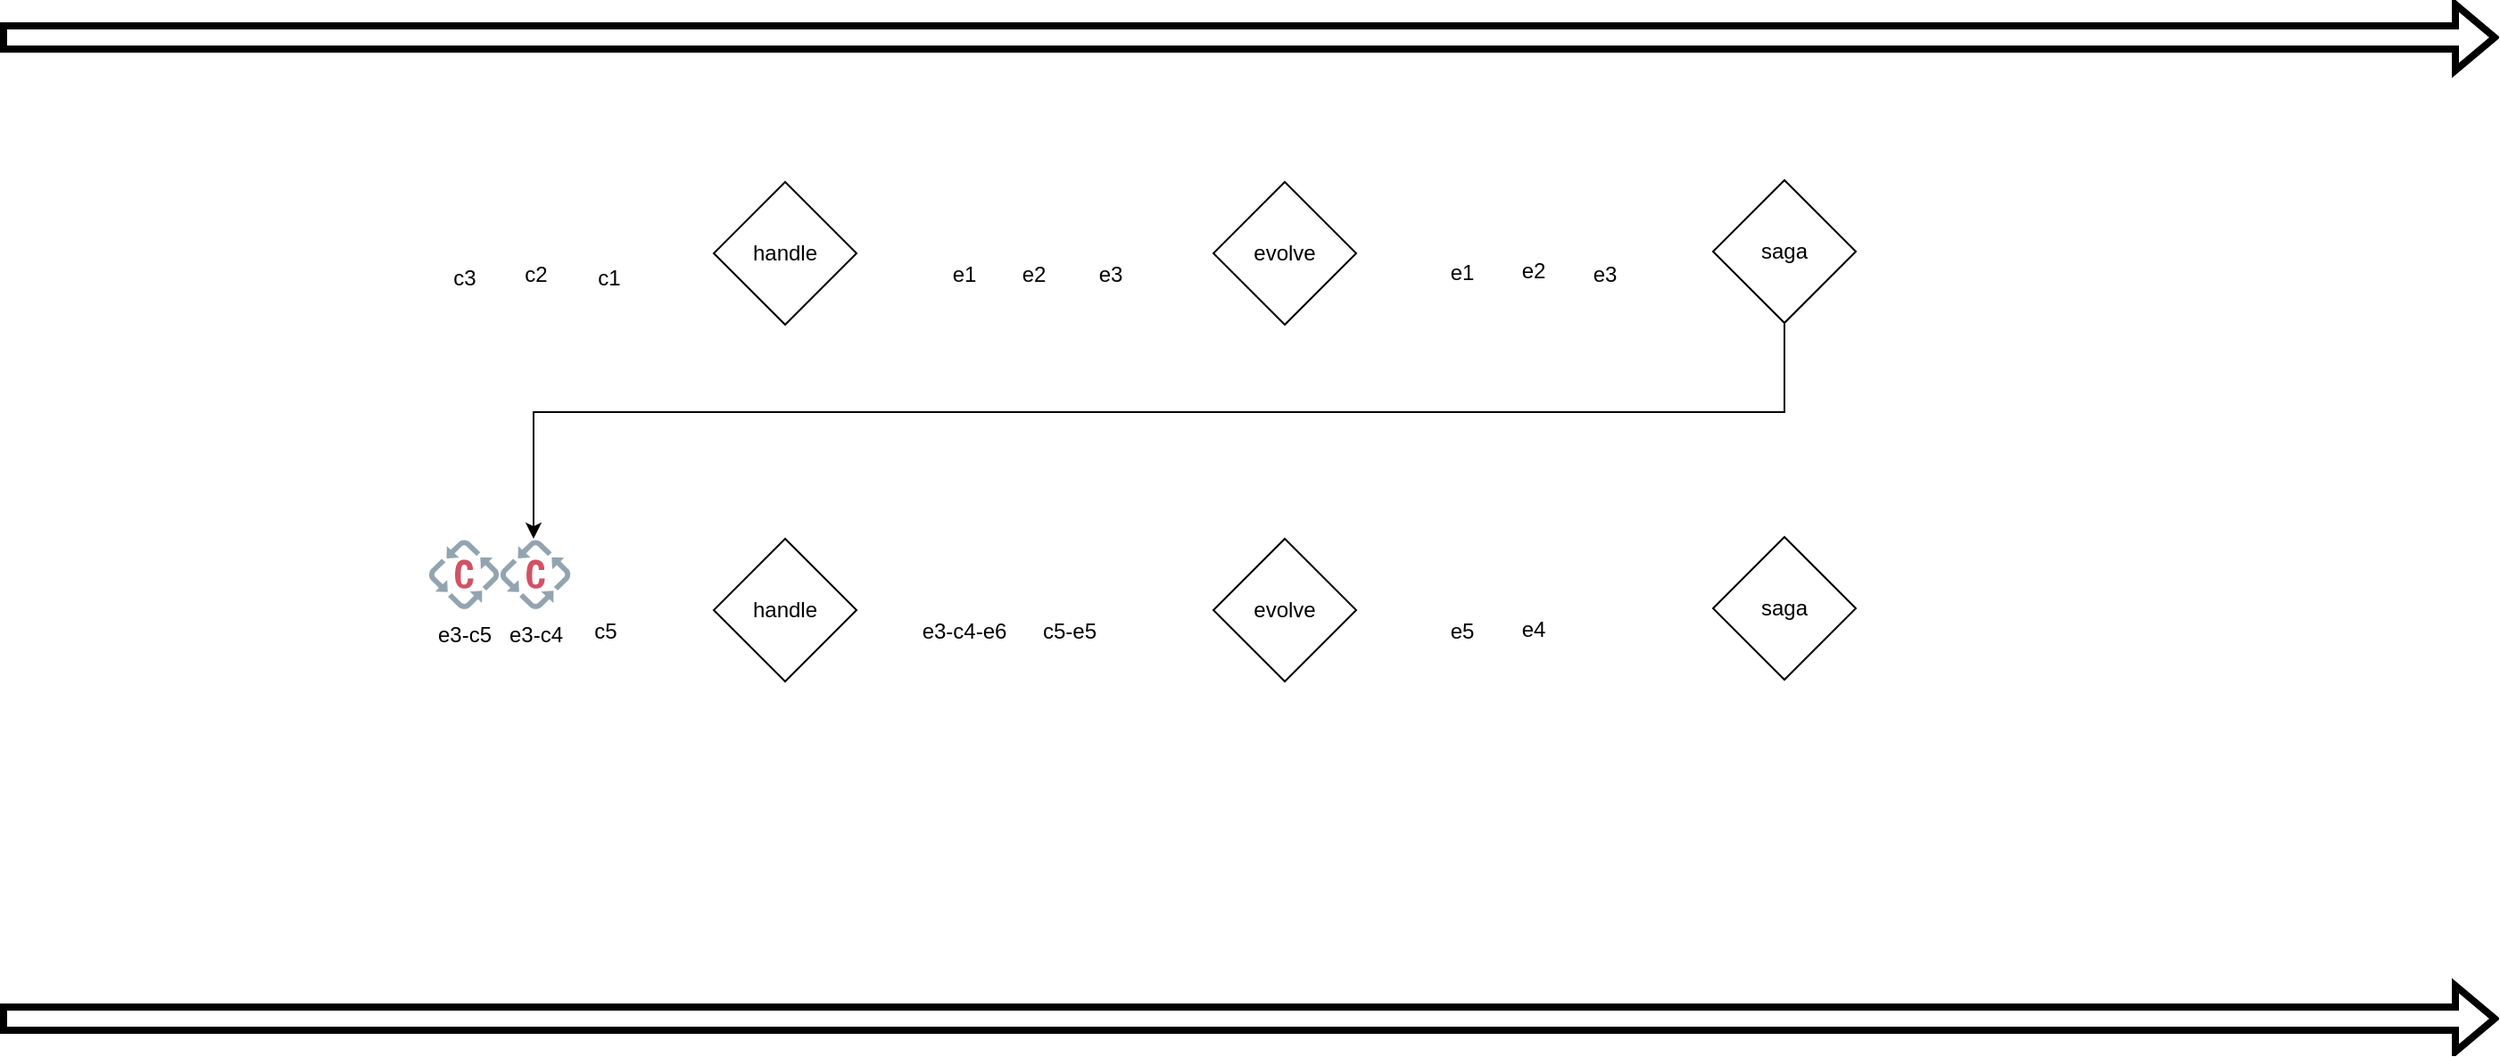 <mxfile version="21.6.6" type="device">
  <diagram name="Page-1" id="GlffNfZ_50gW5lbreJJJ">
    <mxGraphModel dx="2922" dy="1108" grid="1" gridSize="10" guides="1" tooltips="1" connect="1" arrows="1" fold="1" page="1" pageScale="1" pageWidth="850" pageHeight="1100" math="0" shadow="0">
      <root>
        <mxCell id="0" />
        <mxCell id="1" parent="0" />
        <mxCell id="blUaHBLHkiguSHWqvS0H-9" value="e3" style="shape=image;html=1;verticalAlign=top;verticalLabelPosition=bottom;labelBackgroundColor=#ffffff;imageAspect=0;aspect=fixed;image=https://cdn1.iconfinder.com/data/icons/material-core/20/event-128.png" parent="1" vertex="1">
          <mxGeometry x="523" y="281" width="38" height="38" as="geometry" />
        </mxCell>
        <mxCell id="blUaHBLHkiguSHWqvS0H-10" value="e2" style="shape=image;html=1;verticalAlign=top;verticalLabelPosition=bottom;labelBackgroundColor=#ffffff;imageAspect=0;aspect=fixed;image=https://cdn1.iconfinder.com/data/icons/material-core/20/event-128.png" parent="1" vertex="1">
          <mxGeometry x="480" y="281" width="38" height="38" as="geometry" />
        </mxCell>
        <mxCell id="blUaHBLHkiguSHWqvS0H-11" value="e1" style="shape=image;html=1;verticalAlign=top;verticalLabelPosition=bottom;labelBackgroundColor=#ffffff;imageAspect=0;aspect=fixed;image=https://cdn1.iconfinder.com/data/icons/material-core/20/event-128.png" parent="1" vertex="1">
          <mxGeometry x="441" y="281" width="38" height="38" as="geometry" />
        </mxCell>
        <mxCell id="blUaHBLHkiguSHWqvS0H-17" value="handle" style="rhombus;whiteSpace=wrap;html=1;" parent="1" vertex="1">
          <mxGeometry x="320" y="281" width="80" height="80" as="geometry" />
        </mxCell>
        <mxCell id="blUaHBLHkiguSHWqvS0H-18" value="evolve" style="rhombus;whiteSpace=wrap;html=1;" parent="1" vertex="1">
          <mxGeometry x="600" y="281" width="80" height="80" as="geometry" />
        </mxCell>
        <mxCell id="blUaHBLHkiguSHWqvS0H-19" value="e3" style="shape=image;html=1;verticalAlign=top;verticalLabelPosition=bottom;labelBackgroundColor=#ffffff;imageAspect=0;aspect=fixed;image=https://cdn1.iconfinder.com/data/icons/material-core/20/event-128.png" parent="1" vertex="1">
          <mxGeometry x="800" y="281" width="38" height="38" as="geometry" />
        </mxCell>
        <mxCell id="blUaHBLHkiguSHWqvS0H-20" value="e2" style="shape=image;html=1;verticalAlign=top;verticalLabelPosition=bottom;labelBackgroundColor=#ffffff;imageAspect=0;aspect=fixed;image=https://cdn1.iconfinder.com/data/icons/material-core/20/event-128.png" parent="1" vertex="1">
          <mxGeometry x="760" y="279.32" width="38" height="38" as="geometry" />
        </mxCell>
        <mxCell id="blUaHBLHkiguSHWqvS0H-21" value="e1" style="shape=image;html=1;verticalAlign=top;verticalLabelPosition=bottom;labelBackgroundColor=#ffffff;imageAspect=0;aspect=fixed;image=https://cdn1.iconfinder.com/data/icons/material-core/20/event-128.png" parent="1" vertex="1">
          <mxGeometry x="720" y="280.32" width="38" height="38" as="geometry" />
        </mxCell>
        <mxCell id="blUaHBLHkiguSHWqvS0H-14" value="c3" style="shape=image;html=1;verticalAlign=top;verticalLabelPosition=bottom;labelBackgroundColor=#ffffff;imageAspect=0;aspect=fixed;image=https://cdn0.iconfinder.com/data/icons/evericons-24px-vol-2/24/command-128.png;container=0;" parent="1" vertex="1">
          <mxGeometry x="160.71" y="281.68" width="39.322" height="39.322" as="geometry" />
        </mxCell>
        <mxCell id="blUaHBLHkiguSHWqvS0H-15" value="c2" style="shape=image;html=1;verticalAlign=top;verticalLabelPosition=bottom;labelBackgroundColor=#ffffff;imageAspect=0;aspect=fixed;image=https://cdn0.iconfinder.com/data/icons/evericons-24px-vol-2/24/command-128.png;container=0;" parent="1" vertex="1">
          <mxGeometry x="200.029" y="280" width="39.322" height="39.322" as="geometry" />
        </mxCell>
        <mxCell id="blUaHBLHkiguSHWqvS0H-16" value="c1" style="shape=image;html=1;verticalAlign=top;verticalLabelPosition=bottom;labelBackgroundColor=#ffffff;imageAspect=0;aspect=fixed;image=https://cdn0.iconfinder.com/data/icons/evericons-24px-vol-2/24/command-128.png;container=0;" parent="1" vertex="1">
          <mxGeometry x="241.057" y="281" width="40" height="40" as="geometry" />
        </mxCell>
        <mxCell id="KrlbTtCWOSS_1pRjixsM-14" style="edgeStyle=orthogonalEdgeStyle;rounded=0;orthogonalLoop=1;jettySize=auto;html=1;" parent="1" source="blUaHBLHkiguSHWqvS0H-23" target="KrlbTtCWOSS_1pRjixsM-17" edge="1">
          <mxGeometry relative="1" as="geometry">
            <mxPoint x="219" y="481.68" as="targetPoint" />
            <Array as="points">
              <mxPoint x="920" y="410" />
              <mxPoint x="219" y="410" />
            </Array>
          </mxGeometry>
        </mxCell>
        <mxCell id="blUaHBLHkiguSHWqvS0H-23" value="saga" style="rhombus;whiteSpace=wrap;html=1;" parent="1" vertex="1">
          <mxGeometry x="880" y="280" width="80" height="80" as="geometry" />
        </mxCell>
        <mxCell id="KrlbTtCWOSS_1pRjixsM-2" value="c5-e5" style="shape=image;html=1;verticalAlign=top;verticalLabelPosition=bottom;labelBackgroundColor=#ffffff;imageAspect=0;aspect=fixed;image=https://cdn1.iconfinder.com/data/icons/material-core/20/event-128.png" parent="1" vertex="1">
          <mxGeometry x="500" y="481" width="38" height="38" as="geometry" />
        </mxCell>
        <mxCell id="KrlbTtCWOSS_1pRjixsM-3" value="e3-c4-e6" style="shape=image;html=1;verticalAlign=top;verticalLabelPosition=bottom;labelBackgroundColor=#ffffff;imageAspect=0;aspect=fixed;image=https://cdn1.iconfinder.com/data/icons/material-core/20/event-128.png" parent="1" vertex="1">
          <mxGeometry x="441" y="481" width="38" height="38" as="geometry" />
        </mxCell>
        <mxCell id="KrlbTtCWOSS_1pRjixsM-4" value="handle" style="rhombus;whiteSpace=wrap;html=1;" parent="1" vertex="1">
          <mxGeometry x="320" y="481" width="80" height="80" as="geometry" />
        </mxCell>
        <mxCell id="KrlbTtCWOSS_1pRjixsM-5" value="evolve" style="rhombus;whiteSpace=wrap;html=1;" parent="1" vertex="1">
          <mxGeometry x="600" y="481" width="80" height="80" as="geometry" />
        </mxCell>
        <mxCell id="KrlbTtCWOSS_1pRjixsM-7" value="e4" style="shape=image;html=1;verticalAlign=top;verticalLabelPosition=bottom;labelBackgroundColor=#ffffff;imageAspect=0;aspect=fixed;image=https://cdn1.iconfinder.com/data/icons/material-core/20/event-128.png" parent="1" vertex="1">
          <mxGeometry x="760" y="480" width="38" height="38" as="geometry" />
        </mxCell>
        <mxCell id="KrlbTtCWOSS_1pRjixsM-8" value="e5" style="shape=image;html=1;verticalAlign=top;verticalLabelPosition=bottom;labelBackgroundColor=#ffffff;imageAspect=0;aspect=fixed;image=https://cdn1.iconfinder.com/data/icons/material-core/20/event-128.png" parent="1" vertex="1">
          <mxGeometry x="720" y="481" width="38" height="38" as="geometry" />
        </mxCell>
        <mxCell id="KrlbTtCWOSS_1pRjixsM-12" value="saga" style="rhombus;whiteSpace=wrap;html=1;" parent="1" vertex="1">
          <mxGeometry x="880" y="480" width="80" height="80" as="geometry" />
        </mxCell>
        <mxCell id="KrlbTtCWOSS_1pRjixsM-17" value="e3-c4" style="dashed=0;outlineConnect=0;html=1;align=center;labelPosition=center;verticalLabelPosition=bottom;verticalAlign=top;shape=mxgraph.weblogos.connotea" parent="1" vertex="1">
          <mxGeometry x="200.06" y="481" width="40" height="40" as="geometry" />
        </mxCell>
        <mxCell id="KrlbTtCWOSS_1pRjixsM-18" value="c5" style="shape=image;html=1;verticalAlign=top;verticalLabelPosition=bottom;labelBackgroundColor=#ffffff;imageAspect=0;aspect=fixed;image=https://cdn0.iconfinder.com/data/icons/evericons-24px-vol-2/24/command-128.png;container=0;" parent="1" vertex="1">
          <mxGeometry x="239.347" y="479" width="40" height="40" as="geometry" />
        </mxCell>
        <mxCell id="KrlbTtCWOSS_1pRjixsM-19" value="e3-c5" style="dashed=0;outlineConnect=0;html=1;align=center;labelPosition=center;verticalLabelPosition=bottom;verticalAlign=top;shape=mxgraph.weblogos.connotea" parent="1" vertex="1">
          <mxGeometry x="160.03" y="481" width="40" height="40" as="geometry" />
        </mxCell>
        <mxCell id="7T5Nnjyx6sbQKB9U3qqH-2" value="" style="shape=flexArrow;endArrow=classic;html=1;rounded=0;strokeWidth=4;" edge="1" parent="1">
          <mxGeometry width="50" height="50" relative="1" as="geometry">
            <mxPoint x="-80" y="200" as="sourcePoint" />
            <mxPoint x="1320" y="200" as="targetPoint" />
          </mxGeometry>
        </mxCell>
        <mxCell id="7T5Nnjyx6sbQKB9U3qqH-3" value="" style="shape=flexArrow;endArrow=classic;html=1;rounded=0;strokeWidth=4;" edge="1" parent="1">
          <mxGeometry width="50" height="50" relative="1" as="geometry">
            <mxPoint x="-80" y="750" as="sourcePoint" />
            <mxPoint x="1320" y="750" as="targetPoint" />
          </mxGeometry>
        </mxCell>
      </root>
    </mxGraphModel>
  </diagram>
</mxfile>
